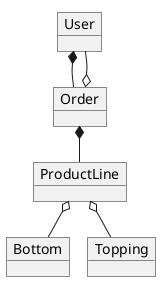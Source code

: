 @startuml
!pragma layout smetana

object User
object Order
object ProductLine
object Bottom
object Topping

User *-- Order
Order *-- ProductLine
ProductLine o-- Bottom
ProductLine o-- Topping
Order o-- User

@enduml
